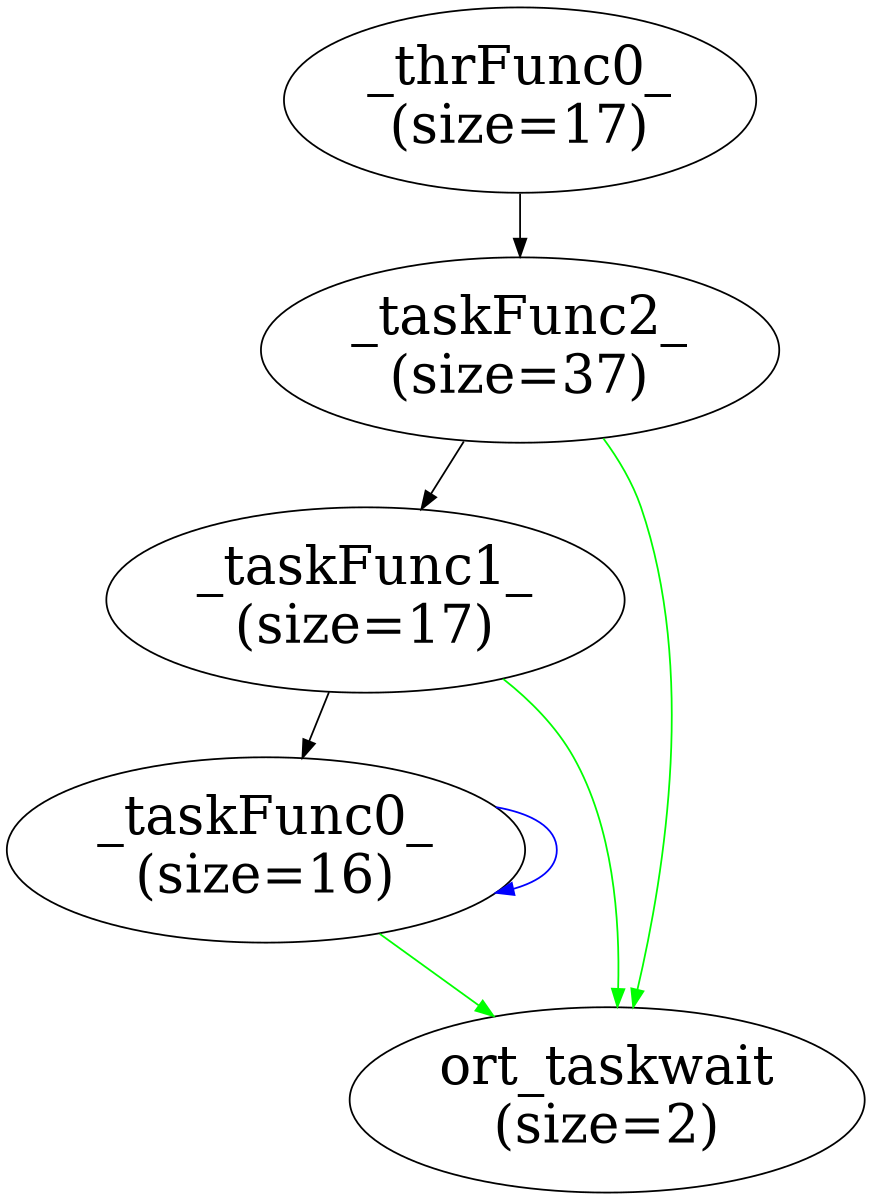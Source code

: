 digraph  {
center=1;
rankdir=TB;
rotate=0;
size="10,8";
0 [fontsize=30, label="_thrFunc0_\n(size=17)"];
1 [fontsize=30, label="_taskFunc2_\n(size=37)"];
2 [fontsize=30, label="_taskFunc1_\n(size=17)"];
4 [fontsize=30, label="_taskFunc0_\n(size=16)"];
6 [fontsize=30, label="ort_taskwait\n(size=2)"];
0 -> 1  [key=0];
1 -> 2  [key=0];
1 -> 6  [color=green, key=0];
2 -> 4  [key=0];
2 -> 6  [color=green, key=0];
4 -> 4  [color=blue, key=0];
4 -> 6  [color=green, key=0];
}
